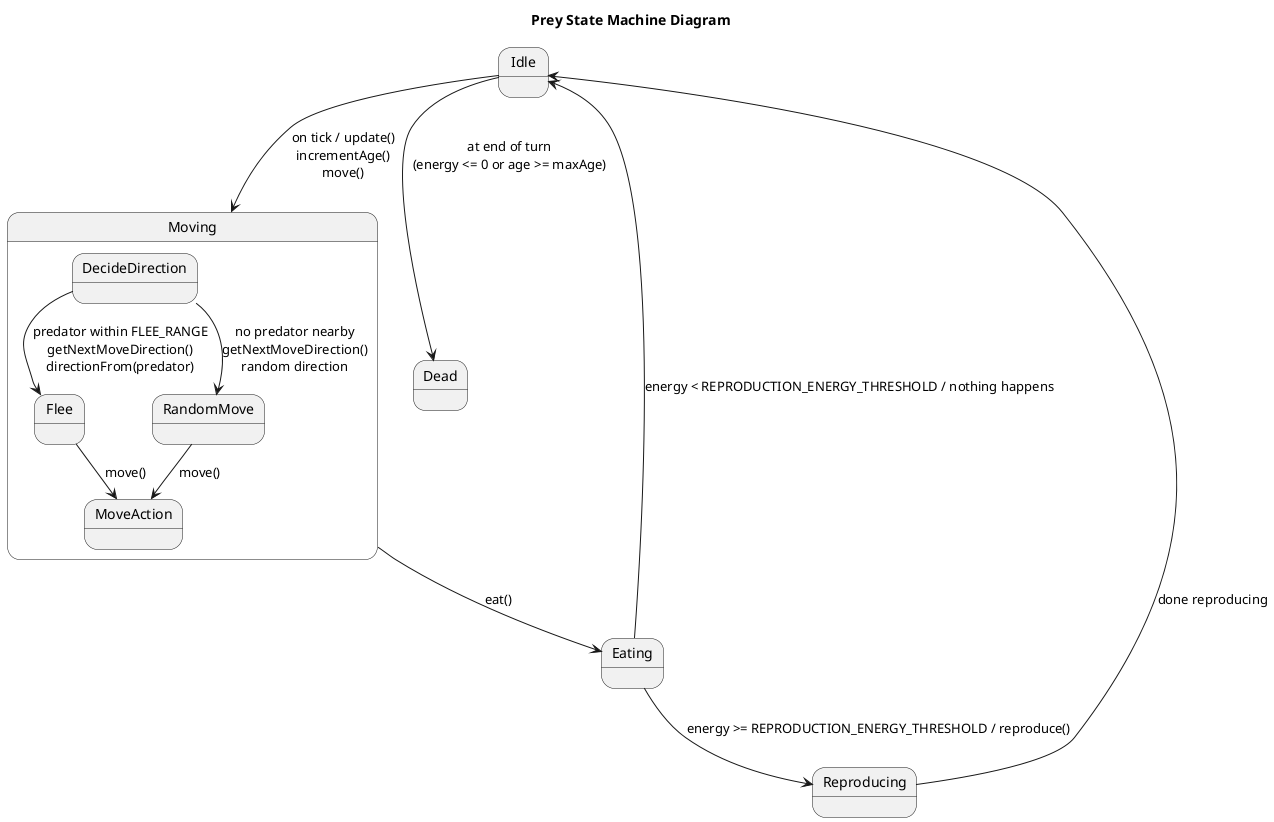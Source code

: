@startuml
title Prey State Machine Diagram

Idle --> Moving : on tick / update()\nincrementAge()\nmove()

state Moving {
    DecideDirection --> Flee : predator within FLEE_RANGE\ngetNextMoveDirection()\ndirectionFrom(predator)
    DecideDirection --> RandomMove : no predator nearby\ngetNextMoveDirection()\nrandom direction
    Flee --> MoveAction : move()
    RandomMove --> MoveAction : move()
}

Moving --> Eating : eat()
Eating --> Reproducing : energy >= REPRODUCTION_ENERGY_THRESHOLD / reproduce()
Eating --> Idle : energy < REPRODUCTION_ENERGY_THRESHOLD / nothing happens
Reproducing --> Idle : done reproducing

' Death is checked only after the whole cycle (after returning to Idle)
Idle --> Dead : at end of turn\n(energy <= 0 or age >= maxAge)

@enduml